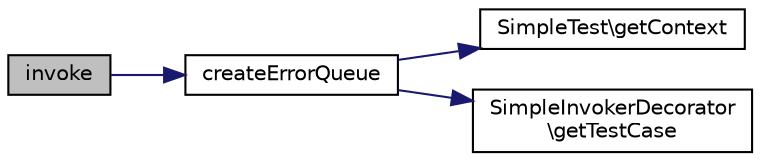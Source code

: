 digraph "invoke"
{
  edge [fontname="Helvetica",fontsize="10",labelfontname="Helvetica",labelfontsize="10"];
  node [fontname="Helvetica",fontsize="10",shape=record];
  rankdir="LR";
  Node1 [label="invoke",height=0.2,width=0.4,color="black", fillcolor="grey75", style="filled" fontcolor="black"];
  Node1 -> Node2 [color="midnightblue",fontsize="10",style="solid",fontname="Helvetica"];
  Node2 [label="createErrorQueue",height=0.2,width=0.4,color="black", fillcolor="white", style="filled",URL="$class_simple_error_trapping_invoker.html#ad940281d026078002366292e07438294"];
  Node2 -> Node3 [color="midnightblue",fontsize="10",style="solid",fontname="Helvetica"];
  Node3 [label="SimpleTest\\getContext",height=0.2,width=0.4,color="black", fillcolor="white", style="filled",URL="$class_simple_test.html#aa3fe42ba4c6ff4bf9fe17a836d6b593f"];
  Node2 -> Node4 [color="midnightblue",fontsize="10",style="solid",fontname="Helvetica"];
  Node4 [label="SimpleInvokerDecorator\l\\getTestCase",height=0.2,width=0.4,color="black", fillcolor="white", style="filled",URL="$class_simple_invoker_decorator.html#a52d79d214e11338b78fadc906c1e4349"];
}
